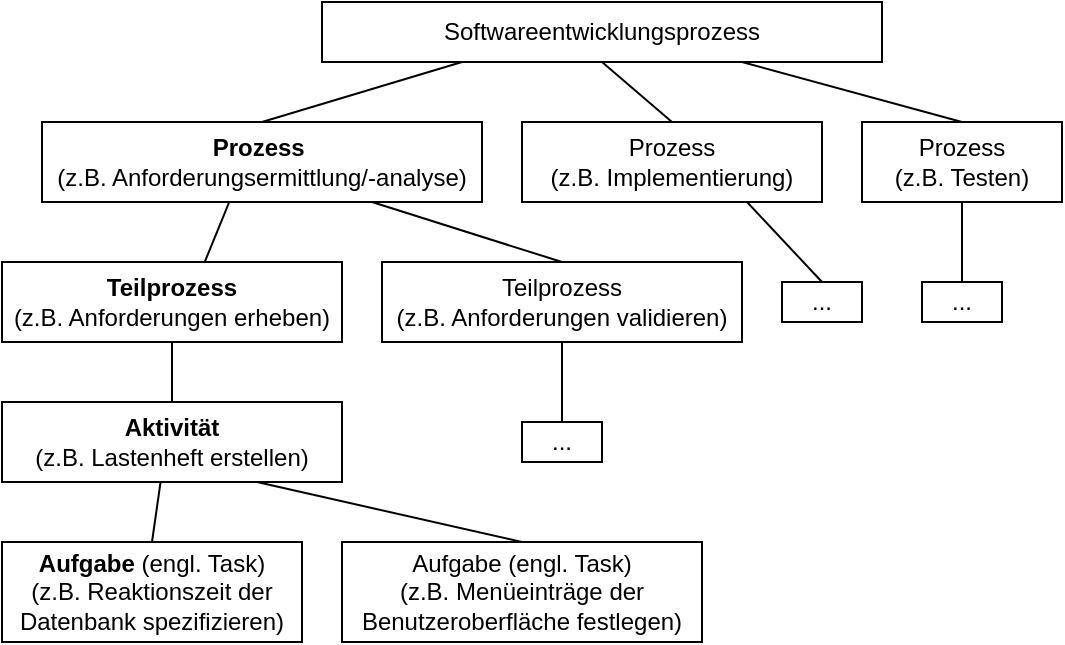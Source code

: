 <mxfile version="21.2.2" type="device">
  <diagram id="vxaIOZsxo86Vh-qsYKtT" name="Seite-1">
    <mxGraphModel dx="1039" dy="561" grid="1" gridSize="10" guides="1" tooltips="1" connect="1" arrows="0" fold="1" page="1" pageScale="1" pageWidth="827" pageHeight="1169" math="0" shadow="0">
      <root>
        <mxCell id="0" />
        <mxCell id="1" parent="0" />
        <mxCell id="0F9qALKBDOy4jcd0m6_v-14" value="Softwareentwicklungsprozess" style="rounded=0;whiteSpace=wrap;html=1;sketch=0;" parent="1" vertex="1">
          <mxGeometry x="290" y="30" width="280" height="30" as="geometry" />
        </mxCell>
        <mxCell id="0F9qALKBDOy4jcd0m6_v-16" value="Prozess&lt;br&gt;(z.B. Implementierung)" style="rounded=0;whiteSpace=wrap;html=1;sketch=0;" parent="1" vertex="1">
          <mxGeometry x="390" y="90" width="150" height="40" as="geometry" />
        </mxCell>
        <mxCell id="0F9qALKBDOy4jcd0m6_v-18" value="Prozess&lt;br&gt;(z.B. Testen)" style="rounded=0;whiteSpace=wrap;html=1;sketch=0;" parent="1" vertex="1">
          <mxGeometry x="560" y="90" width="100" height="40" as="geometry" />
        </mxCell>
        <mxCell id="0F9qALKBDOy4jcd0m6_v-20" value="Teilprozess&lt;br&gt;(z.B. Anforderungen validieren)" style="rounded=0;whiteSpace=wrap;html=1;sketch=0;" parent="1" vertex="1">
          <mxGeometry x="320" y="160" width="180" height="40" as="geometry" />
        </mxCell>
        <mxCell id="0F9qALKBDOy4jcd0m6_v-22" value="&lt;b&gt;Aufgabe&lt;/b&gt; (engl. Task)&lt;br&gt;(z.B. Reaktionszeit der Datenbank spezifizieren)" style="rounded=0;whiteSpace=wrap;html=1;sketch=0;" parent="1" vertex="1">
          <mxGeometry x="130" y="300" width="150" height="50" as="geometry" />
        </mxCell>
        <mxCell id="0F9qALKBDOy4jcd0m6_v-23" value="Aufgabe (engl. Task)&lt;br&gt;(z.B. Menüeinträge der Benutzeroberfläche festlegen)" style="rounded=0;whiteSpace=wrap;html=1;sketch=0;" parent="1" vertex="1">
          <mxGeometry x="300" y="300" width="180" height="50" as="geometry" />
        </mxCell>
        <mxCell id="0F9qALKBDOy4jcd0m6_v-24" value="..." style="rounded=0;whiteSpace=wrap;html=1;sketch=0;" parent="1" vertex="1">
          <mxGeometry x="390" y="240" width="40" height="20" as="geometry" />
        </mxCell>
        <mxCell id="0F9qALKBDOy4jcd0m6_v-25" value="..." style="rounded=0;whiteSpace=wrap;html=1;sketch=0;" parent="1" vertex="1">
          <mxGeometry x="590" y="170" width="40" height="20" as="geometry" />
        </mxCell>
        <mxCell id="0F9qALKBDOy4jcd0m6_v-26" value="..." style="rounded=0;whiteSpace=wrap;html=1;sketch=0;" parent="1" vertex="1">
          <mxGeometry x="520" y="170" width="40" height="20" as="geometry" />
        </mxCell>
        <mxCell id="0F9qALKBDOy4jcd0m6_v-28" value="" style="endArrow=none;html=1;entryX=0.5;entryY=1;entryDx=0;entryDy=0;exitX=0.5;exitY=0;exitDx=0;exitDy=0;" parent="1" source="0F9qALKBDOy4jcd0m6_v-25" target="0F9qALKBDOy4jcd0m6_v-18" edge="1">
          <mxGeometry width="50" height="50" relative="1" as="geometry">
            <mxPoint x="570" y="290" as="sourcePoint" />
            <mxPoint x="620" y="240" as="targetPoint" />
          </mxGeometry>
        </mxCell>
        <mxCell id="0F9qALKBDOy4jcd0m6_v-31" value="" style="endArrow=none;html=1;exitX=0.5;exitY=0;exitDx=0;exitDy=0;entryX=0.75;entryY=1;entryDx=0;entryDy=0;" parent="1" source="0F9qALKBDOy4jcd0m6_v-26" target="0F9qALKBDOy4jcd0m6_v-16" edge="1">
          <mxGeometry width="50" height="50" relative="1" as="geometry">
            <mxPoint x="400" y="190" as="sourcePoint" />
            <mxPoint x="450" y="140" as="targetPoint" />
          </mxGeometry>
        </mxCell>
        <mxCell id="0F9qALKBDOy4jcd0m6_v-32" value="" style="endArrow=none;html=1;entryX=0.25;entryY=1;entryDx=0;entryDy=0;exitX=0.5;exitY=0;exitDx=0;exitDy=0;" parent="1" source="0F9qALKBDOy4jcd0m6_v-15" target="0F9qALKBDOy4jcd0m6_v-14" edge="1">
          <mxGeometry width="50" height="50" relative="1" as="geometry">
            <mxPoint x="400" y="190" as="sourcePoint" />
            <mxPoint x="450" y="140" as="targetPoint" />
          </mxGeometry>
        </mxCell>
        <mxCell id="0F9qALKBDOy4jcd0m6_v-33" value="" style="endArrow=none;html=1;entryX=0.5;entryY=1;entryDx=0;entryDy=0;exitX=0.5;exitY=0;exitDx=0;exitDy=0;" parent="1" source="0F9qALKBDOy4jcd0m6_v-16" target="0F9qALKBDOy4jcd0m6_v-14" edge="1">
          <mxGeometry width="50" height="50" relative="1" as="geometry">
            <mxPoint x="400" y="190" as="sourcePoint" />
            <mxPoint x="450" y="140" as="targetPoint" />
          </mxGeometry>
        </mxCell>
        <mxCell id="0F9qALKBDOy4jcd0m6_v-34" value="" style="endArrow=none;html=1;entryX=0.75;entryY=1;entryDx=0;entryDy=0;exitX=0.5;exitY=0;exitDx=0;exitDy=0;" parent="1" source="0F9qALKBDOy4jcd0m6_v-18" target="0F9qALKBDOy4jcd0m6_v-14" edge="1">
          <mxGeometry width="50" height="50" relative="1" as="geometry">
            <mxPoint x="400" y="190" as="sourcePoint" />
            <mxPoint x="450" y="140" as="targetPoint" />
          </mxGeometry>
        </mxCell>
        <mxCell id="0F9qALKBDOy4jcd0m6_v-35" value="" style="endArrow=none;html=1;entryX=0.75;entryY=1;entryDx=0;entryDy=0;exitX=0.5;exitY=0;exitDx=0;exitDy=0;" parent="1" source="0F9qALKBDOy4jcd0m6_v-20" target="0F9qALKBDOy4jcd0m6_v-15" edge="1">
          <mxGeometry width="50" height="50" relative="1" as="geometry">
            <mxPoint x="400" y="190" as="sourcePoint" />
            <mxPoint x="450" y="140" as="targetPoint" />
          </mxGeometry>
        </mxCell>
        <mxCell id="0F9qALKBDOy4jcd0m6_v-36" value="" style="endArrow=none;html=1;exitX=0.5;exitY=0;exitDx=0;exitDy=0;" parent="1" source="0F9qALKBDOy4jcd0m6_v-24" target="0F9qALKBDOy4jcd0m6_v-20" edge="1">
          <mxGeometry width="50" height="50" relative="1" as="geometry">
            <mxPoint x="400" y="190" as="sourcePoint" />
            <mxPoint x="450" y="140" as="targetPoint" />
          </mxGeometry>
        </mxCell>
        <mxCell id="0F9qALKBDOy4jcd0m6_v-38" value="" style="endArrow=none;html=1;exitX=0.5;exitY=0;exitDx=0;exitDy=0;" parent="1" source="0F9qALKBDOy4jcd0m6_v-21" target="0F9qALKBDOy4jcd0m6_v-19" edge="1">
          <mxGeometry width="50" height="50" relative="1" as="geometry">
            <mxPoint x="400" y="190" as="sourcePoint" />
            <mxPoint x="210" y="220" as="targetPoint" />
          </mxGeometry>
        </mxCell>
        <mxCell id="0F9qALKBDOy4jcd0m6_v-39" value="" style="endArrow=none;html=1;entryX=0.5;entryY=0;entryDx=0;entryDy=0;exitX=0.5;exitY=0;exitDx=0;exitDy=0;" parent="1" source="0F9qALKBDOy4jcd0m6_v-22" target="0F9qALKBDOy4jcd0m6_v-21" edge="1">
          <mxGeometry width="50" height="50" relative="1" as="geometry">
            <mxPoint x="485" y="330" as="sourcePoint" />
            <mxPoint x="535" y="280" as="targetPoint" />
          </mxGeometry>
        </mxCell>
        <mxCell id="0F9qALKBDOy4jcd0m6_v-40" value="" style="endArrow=none;html=1;entryX=0.5;entryY=0;entryDx=0;entryDy=0;exitX=0.75;exitY=1;exitDx=0;exitDy=0;" parent="1" source="0F9qALKBDOy4jcd0m6_v-21" target="0F9qALKBDOy4jcd0m6_v-23" edge="1">
          <mxGeometry width="50" height="50" relative="1" as="geometry">
            <mxPoint x="215" y="230" as="sourcePoint" />
            <mxPoint x="450" y="140" as="targetPoint" />
          </mxGeometry>
        </mxCell>
        <mxCell id="O7eCrSsoHOOJs2ZJVt9J-1" value="" style="endArrow=none;html=1;entryX=0.5;entryY=0;entryDx=0;entryDy=0;exitX=0.5;exitY=1;exitDx=0;exitDy=0;" parent="1" source="0F9qALKBDOy4jcd0m6_v-19" target="0F9qALKBDOy4jcd0m6_v-15" edge="1">
          <mxGeometry width="50" height="50" relative="1" as="geometry">
            <mxPoint x="215" y="159" as="sourcePoint" />
            <mxPoint x="440" y="300" as="targetPoint" />
          </mxGeometry>
        </mxCell>
        <mxCell id="0F9qALKBDOy4jcd0m6_v-15" value="&lt;b&gt;Prozess&amp;nbsp;&lt;br&gt;&lt;/b&gt;(z.B. Anforderungsermittlung/-analyse)" style="rounded=0;whiteSpace=wrap;html=1;sketch=0;" parent="1" vertex="1">
          <mxGeometry x="150" y="90" width="220" height="40" as="geometry" />
        </mxCell>
        <mxCell id="0F9qALKBDOy4jcd0m6_v-21" value="&lt;b&gt;Aktivität&lt;/b&gt;&lt;br&gt;(z.B. Lastenheft erstellen)" style="rounded=0;whiteSpace=wrap;html=1;sketch=0;" parent="1" vertex="1">
          <mxGeometry x="130" y="230" width="170" height="40" as="geometry" />
        </mxCell>
        <mxCell id="0F9qALKBDOy4jcd0m6_v-19" value="&lt;b&gt;Teilprozess&lt;/b&gt;&lt;br&gt;(z.B. Anforderungen erheben)" style="rounded=0;whiteSpace=wrap;html=1;sketch=0;" parent="1" vertex="1">
          <mxGeometry x="130" y="160" width="170" height="40" as="geometry" />
        </mxCell>
      </root>
    </mxGraphModel>
  </diagram>
</mxfile>
